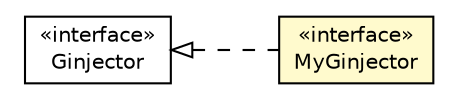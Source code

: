 #!/usr/local/bin/dot
#
# Class diagram 
# Generated by UMLGraph version R5_6-24-gf6e263 (http://www.umlgraph.org/)
#

digraph G {
	edge [fontname="Helvetica",fontsize=10,labelfontname="Helvetica",labelfontsize=10];
	node [fontname="Helvetica",fontsize=10,shape=plaintext];
	nodesep=0.25;
	ranksep=0.5;
	rankdir=LR;
	// com.gwtplatform.carstore.client.gin.MyGinjector
	c259123 [label=<<table title="com.gwtplatform.carstore.client.gin.MyGinjector" border="0" cellborder="1" cellspacing="0" cellpadding="2" port="p" bgcolor="lemonChiffon" href="./MyGinjector.html">
		<tr><td><table border="0" cellspacing="0" cellpadding="1">
<tr><td align="center" balign="center"> &#171;interface&#187; </td></tr>
<tr><td align="center" balign="center"> MyGinjector </td></tr>
		</table></td></tr>
		</table>>, URL="./MyGinjector.html", fontname="Helvetica", fontcolor="black", fontsize=10.0];
	//com.gwtplatform.carstore.client.gin.MyGinjector implements com.google.gwt.inject.client.Ginjector
	c259301:p -> c259123:p [dir=back,arrowtail=empty,style=dashed];
	// com.google.gwt.inject.client.Ginjector
	c259301 [label=<<table title="com.google.gwt.inject.client.Ginjector" border="0" cellborder="1" cellspacing="0" cellpadding="2" port="p">
		<tr><td><table border="0" cellspacing="0" cellpadding="1">
<tr><td align="center" balign="center"> &#171;interface&#187; </td></tr>
<tr><td align="center" balign="center"> Ginjector </td></tr>
		</table></td></tr>
		</table>>, URL="null", fontname="Helvetica", fontcolor="black", fontsize=10.0];
}

